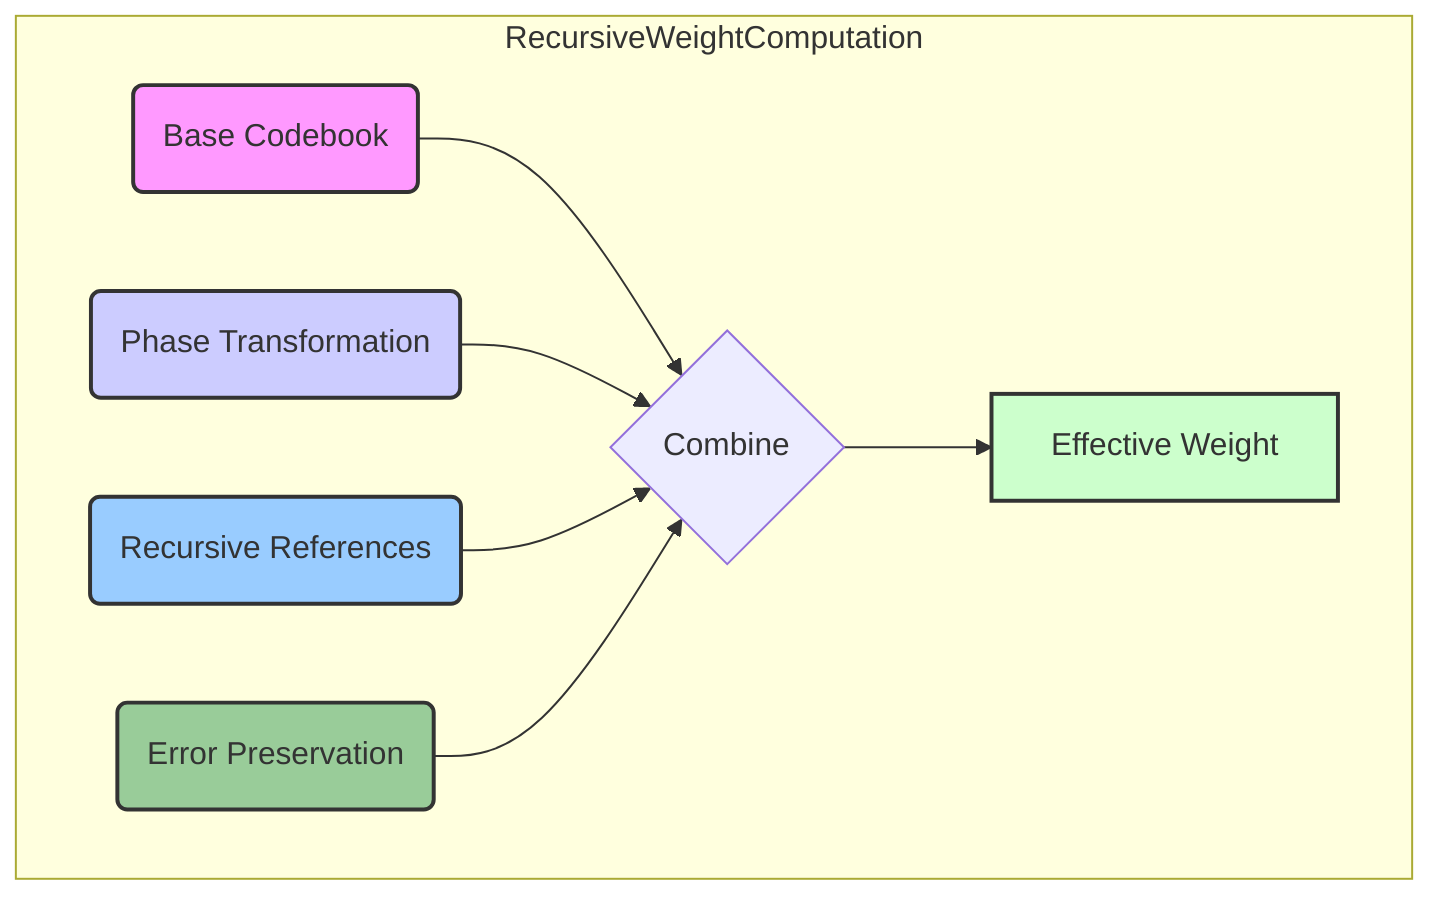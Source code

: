 graph TD
    subgraph RecursiveWeightComputation
        A(Base Codebook) --> C{Combine};
        B(Phase Transformation) --> C;
        D(Recursive References) --> C;
        E(Error Preservation) --> C;
        C --> F[Effective Weight];
    end

    style A fill:#f9f,stroke:#333,stroke-width:2px
    style B fill:#ccf,stroke:#333,stroke-width:2px
    style D fill:#9cf,stroke:#333,stroke-width:2px
    style E fill:#9c9,stroke:#333,stroke-width:2px
    style F fill:#cfc,stroke:#333,stroke-width:2px